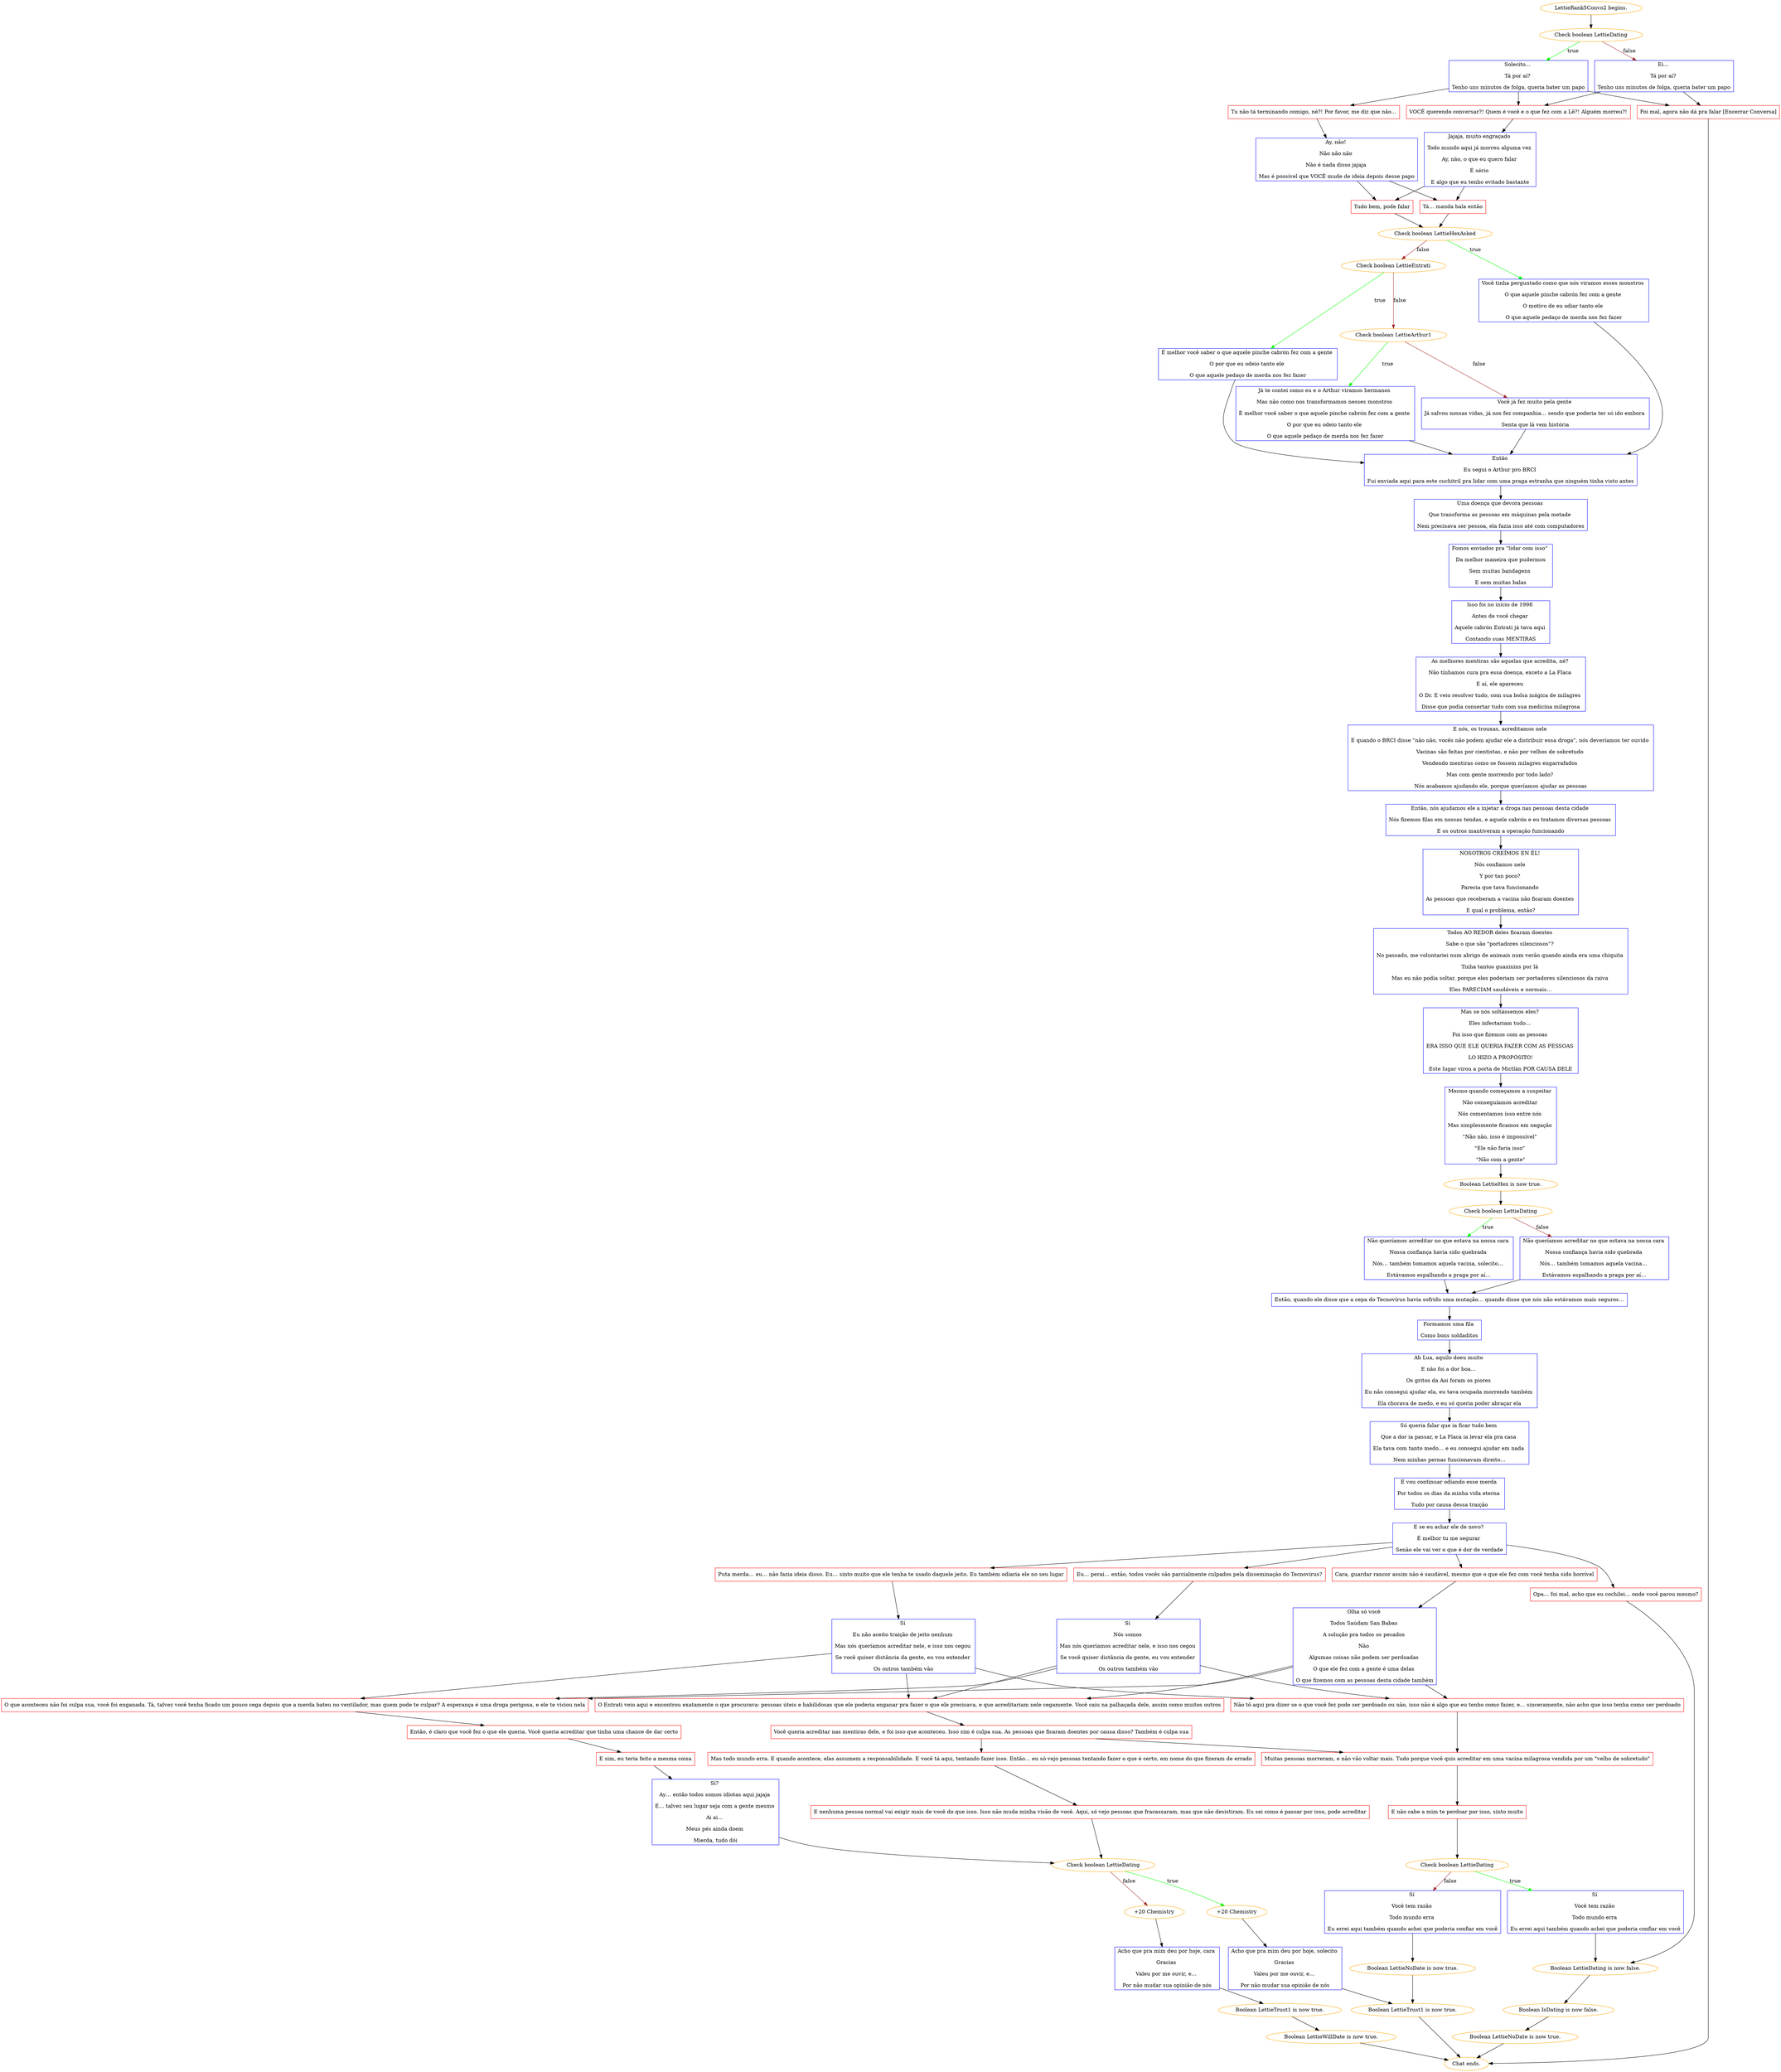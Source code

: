 digraph {
	"LettieRank5Convo2 begins." [color=orange];
		"LettieRank5Convo2 begins." -> j3526029970;
	j3526029970 [label="Check boolean LettieDating",color=orange];
		j3526029970 -> j2796728750 [label=true,color=green];
		j3526029970 -> j2171147880 [label=false,color=brown];
	j2796728750 [label="Solecito… 
Tá por aí? 
Tenho uns minutos de folga, queria bater um papo",shape=box,color=blue];
		j2796728750 -> j1437448620;
		j2796728750 -> j1969474932;
		j2796728750 -> j269513434;
	j2171147880 [label="Ei… 
Tá por aí? 
Tenho uns minutos de folga, queria bater um papo",shape=box,color=blue];
		j2171147880 -> j1969474932;
		j2171147880 -> j269513434;
	j1437448620 [label="Tu não tá terminando comigo, né?! Por favor, me diz que não…",shape=box,color=red];
		j1437448620 -> j2508443653;
	j1969474932 [label="VOCÊ querendo conversar?! Quem é você e o que fez com a Lê?! Alguém morreu?!",shape=box,color=red];
		j1969474932 -> j1906768807;
	j269513434 [label="Foi mal, agora não dá pra falar [Encerrar Conversa]",shape=box,color=red];
		j269513434 -> "Chat ends.";
	j2508443653 [label="Ay, não! 
Não não não 
Não é nada disso jajaja 
Mas é possível que VOCÊ mude de ideia depois desse papo",shape=box,color=blue];
		j2508443653 -> j3171029576;
		j2508443653 -> j636628630;
	j1906768807 [label="Jajaja, muito engraçado 
Todo mundo aqui já morreu alguma vez 
Ay, não, o que eu quero falar 
É sério 
E algo que eu tenho evitado bastante",shape=box,color=blue];
		j1906768807 -> j636628630;
		j1906768807 -> j3171029576;
	"Chat ends." [color=orange];
	j3171029576 [label="Tá… manda bala então",shape=box,color=red];
		j3171029576 -> j2818670173;
	j636628630 [label="Tudo bem, pode falar",shape=box,color=red];
		j636628630 -> j2818670173;
	j2818670173 [label="Check boolean LettieHexAsked",color=orange];
		j2818670173 -> j3459022853 [label=true,color=green];
		j2818670173 -> j3172424732 [label=false,color=brown];
	j3459022853 [label="Você tinha perguntado como que nós viramos esses monstros 
O que aquele pinche cabrón fez com a gente 
O motivo de eu odiar tanto ele 
O que aquele pedaço de merda nos fez fazer",shape=box,color=blue];
		j3459022853 -> j4036717455;
	j3172424732 [label="Check boolean LettieEntrati",color=orange];
		j3172424732 -> j2054738197 [label=true,color=green];
		j3172424732 -> j3038561522 [label=false,color=brown];
	j4036717455 [label="Então 
Eu segui o Arthur pro BRCI 
Fui enviada aqui para este cuchitril pra lidar com uma praga estranha que ninguém tinha visto antes",shape=box,color=blue];
		j4036717455 -> j2116961330;
	j2054738197 [label="É melhor você saber o que aquele pinche cabrón fez com a gente 
O por que eu odeio tanto ele 
O que aquele pedaço de merda nos fez fazer",shape=box,color=blue];
		j2054738197 -> j4036717455;
	j3038561522 [label="Check boolean LettieArthur1",color=orange];
		j3038561522 -> j35408445 [label=true,color=green];
		j3038561522 -> j3466932435 [label=false,color=brown];
	j2116961330 [label="Uma doença que devora pessoas 
Que transforma as pessoas em máquinas pela metade 
Nem precisava ser pessoa, ela fazia isso até com computadores",shape=box,color=blue];
		j2116961330 -> j652662814;
	j35408445 [label="Já te contei como eu e o Arthur viramos hermanos 
Mas não como nos transformamos nesses monstros 
É melhor você saber o que aquele pinche cabrón fez com a gente 
O por que eu odeio tanto ele 
O que aquele pedaço de merda nos fez fazer",shape=box,color=blue];
		j35408445 -> j4036717455;
	j3466932435 [label="Você já fez muito pela gente 
Já salvou nossas vidas, já nos fez companhia… sendo que poderia ter só ido embora 
Senta que lá vem história",shape=box,color=blue];
		j3466932435 -> j4036717455;
	j652662814 [label="Fomos enviados pra \"lidar com isso\" 
Da melhor maneira que pudermos
Sem muitas bandagens 
E sem muitas balas",shape=box,color=blue];
		j652662814 -> j3523700062;
	j3523700062 [label="Isso foi no início de 1998 
Antes de você chegar 
Aquele cabrón Entrati já tava aqui 
Contando suas MENTIRAS",shape=box,color=blue];
		j3523700062 -> j2439780644;
	j2439780644 [label="As melhores mentiras são aquelas que acredita, né? 
Não tínhamos cura pra essa doença, exceto a La Flaca 
E aí, ele apareceu 
O Dr. E veio resolver tudo, com sua bolsa mágica de milagres 
Disse que podia consertar tudo com sua medicina milagrosa",shape=box,color=blue];
		j2439780644 -> j3787391606;
	j3787391606 [label="E nós, os trouxas, acreditamos nele 
E quando o BRCI disse \"não não, vocês não podem ajudar ele a distribuir essa droga\", nós deveríamos ter ouvido 
Vacinas são feitas por cientistas, e não por velhos de sobretudo 
Vendendo mentiras como se fossem milagres engarrafados 
Mas com gente morrendo por todo lado? 
Nós acabamos ajudando ele, porque queríamos ajudar as pessoas",shape=box,color=blue];
		j3787391606 -> j941453706;
	j941453706 [label="Então, nós ajudamos ele a injetar a droga nas pessoas desta cidade 
Nós fizemos filas em nossas tendas, e aquele cabrón e eu tratamos diversas pessoas 
E os outros mantiveram a operação funcionando",shape=box,color=blue];
		j941453706 -> j1783488078;
	j1783488078 [label="NOSOTROS CREÍMOS EN ÉL! 
Nós confiamos nele 
Y por tan poco? 
Parecia que tava funcionando 
As pessoas que receberam a vacina não ficaram doentes 
E qual o problema, então?",shape=box,color=blue];
		j1783488078 -> j1223426195;
	j1223426195 [label="Todos AO REDOR deles ficaram doentes 
Sabe o que são \"portadores silenciosos\"? 
No passado, me voluntariei num abrigo de animais num verão quando ainda era uma chiquita 
Tinha tantos guaxinins por lá 
Mas eu não podia soltar, porque eles poderiam ser portadores silenciosos da raiva 
Eles PARECIAM saudáveis e normais…",shape=box,color=blue];
		j1223426195 -> j1262848495;
	j1262848495 [label="Mas se nós soltássemos eles? 
Eles infectariam tudo… 
Foi isso que fizemos com as pessoas 
ERA ISSO QUE ELE QUERIA FAZER COM AS PESSOAS 
LO HIZO A PROPÓSITO!
Este lugar virou a porta de Mictlán POR CAUSA DELE",shape=box,color=blue];
		j1262848495 -> j725978000;
	j725978000 [label="Mesmo quando começamos a suspeitar 
Não conseguíamos acreditar 
Nós comentamos isso entre nós 
Mas simplesmente ficamos em negação 
\"Não não, isso é impossível\" 
\"Ele não faria isso\" 
\"Não com a gente\"",shape=box,color=blue];
		j725978000 -> j1382766468;
	j1382766468 [label="Boolean LettieHex is now true.",color=orange];
		j1382766468 -> j86733959;
	j86733959 [label="Check boolean LettieDating",color=orange];
		j86733959 -> j1598939623 [label=true,color=green];
		j86733959 -> j2722494254 [label=false,color=brown];
	j1598939623 [label="Não queríamos acreditar no que estava na nossa cara 
Nossa confiança havia sido quebrada 
Nós… também tomamos aquela vacina, solecito… 
Estávamos espalhando a praga por aí…",shape=box,color=blue];
		j1598939623 -> j2639130787;
	j2722494254 [label="Não queríamos acreditar no que estava na nossa cara 
Nossa confiança havia sido quebrada 
Nós… também tomamos aquela vacina… 
Estávamos espalhando a praga por aí…",shape=box,color=blue];
		j2722494254 -> j2639130787;
	j2639130787 [label="Então, quando ele disse que a cepa do Tecnovírus havia sofrido uma mutação… quando disse que nós não estávamos mais seguros…",shape=box,color=blue];
		j2639130787 -> j4116520730;
	j4116520730 [label="Formamos uma fila 
Como bons soldaditos",shape=box,color=blue];
		j4116520730 -> j615699769;
	j615699769 [label="Ah Lua, aquilo doeu muito 
E não foi a dor boa… 
Os gritos da Aoi foram os piores 
Eu não consegui ajudar ela, eu tava ocupada morrendo também 
Ela chorava de medo, e eu só queria poder abraçar ela",shape=box,color=blue];
		j615699769 -> j2160115209;
	j2160115209 [label="Só queria falar que ia ficar tudo bem 
Que a dor ia passar, e La Flaca ia levar ela pra casa 
Ela tava com tanto medo… e eu consegui ajudar em nada 
Nem minhas pernas funcionavam direito…",shape=box,color=blue];
		j2160115209 -> j393928001;
	j393928001 [label="E vou continuar odiando esse merda 
Por todos os dias da minha vida eterna 
Tudo por causa dessa traição",shape=box,color=blue];
		j393928001 -> j1486226254;
	j1486226254 [label="E se eu achar ele de novo? 
É melhor tu me segurar 
Senão ele vai ver o que é dor de verdade",shape=box,color=blue];
		j1486226254 -> j3842658063;
		j1486226254 -> j3576092854;
		j1486226254 -> j379120695;
		j1486226254 -> j4226776617;
	j3842658063 [label="Cara, guardar rancor assim não é saudável, mesmo que o que ele fez com você tenha sido horrível",shape=box,color=red];
		j3842658063 -> j2685762067;
	j3576092854 [label="Puta merda… eu… não fazia ideia disso. Eu… sinto muito que ele tenha te usado daquele jeito. Eu também odiaria ele no seu lugar",shape=box,color=red];
		j3576092854 -> j3141865103;
	j379120695 [label="Eu… peraí… então, todos vocês são parcialmente culpados pela disseminação do Tecnovírus?",shape=box,color=red];
		j379120695 -> j4282996212;
	j4226776617 [label="Opa… foi mal, acho que eu cochilei… onde você parou mesmo?",shape=box,color=red];
		j4226776617 -> j2548450594;
	j2685762067 [label="Olha só você 
Todos Saúdam San Babas 
A solução pra todos os pecados 
Não 
Algumas coisas não podem ser perdoadas 
O que ele fez com a gente é uma delas 
O que fizemos com as pessoas desta cidade também",shape=box,color=blue];
		j2685762067 -> j1040120842;
		j2685762067 -> j1783300322;
		j2685762067 -> j3448365426;
	j3141865103 [label="Sí 
Eu não aceito traição de jeito nenhum 
Mas nós queríamos acreditar nele, e isso nos cegou 
Se você quiser distância da gente, eu vou entender 
Os outros também vão",shape=box,color=blue];
		j3141865103 -> j1040120842;
		j3141865103 -> j1783300322;
		j3141865103 -> j3448365426;
	j4282996212 [label="Sí 
Nós somos 
Mas nós queríamos acreditar nele, e isso nos cegou 
Se você quiser distância da gente, eu vou entender 
Os outros também vão",shape=box,color=blue];
		j4282996212 -> j1040120842;
		j4282996212 -> j1783300322;
		j4282996212 -> j3448365426;
	j2548450594 [label="Boolean LettieDating is now false.",color=orange];
		j2548450594 -> j4086907321;
	j1040120842 [label="Não tô aqui pra dizer se o que você fez pode ser perdoado ou não, isso não é algo que eu tenho como fazer, e… sinceramente, não acho que isso tenha como ser perdoado",shape=box,color=red];
		j1040120842 -> j1948787302;
	j1783300322 [label="O Entrati veio aqui e encontrou exatamente o que procurava: pessoas úteis e habilidosas que ele poderia enganar pra fazer o que ele precisava, e que acreditariam nele cegamente. Você caiu na palhaçada dele, assim como muitos outros",shape=box,color=red];
		j1783300322 -> j4266389736;
	j3448365426 [label="O que aconteceu não foi culpa sua, você foi enganada. Tá, talvez você tenha ficado um pouco cega depois que a merda bateu no ventilador, mas quem pode te culpar? A esperança é uma droga perigosa, e ele te viciou nela",shape=box,color=red];
		j3448365426 -> j2875157520;
	j4086907321 [label="Boolean IsDating is now false.",color=orange];
		j4086907321 -> j2703113057;
	j1948787302 [label="Muitas pessoas morreram, e não vão voltar mais. Tudo porque você quis acreditar em uma vacina milagrosa vendida por um \"velho de sobretudo\"",shape=box,color=red];
		j1948787302 -> j589850593;
	j4266389736 [label="Você queria acreditar nas mentiras dele, e foi isso que aconteceu. Isso sim é culpa sua. As pessoas que ficaram doentes por causa disso? Também é culpa sua",shape=box,color=red];
		j4266389736 -> j1948787302;
		j4266389736 -> j1416736513;
	j2875157520 [label="Então, é claro que você fez o que ele queria. Você queria acreditar que tinha uma chance de dar certo",shape=box,color=red];
		j2875157520 -> j227218191;
	j2703113057 [label="Boolean LettieNoDate is now true.",color=orange];
		j2703113057 -> "Chat ends.";
	j589850593 [label="E não cabe a mim te perdoar por isso, sinto muito",shape=box,color=red];
		j589850593 -> j44039935;
	j1416736513 [label="Mas todo mundo erra. E quando acontece, elas assumem a responsabilidade. E você tá aqui, tentando fazer isso. Então… eu só vejo pessoas tentando fazer o que é certo, em nome do que fizeram de errado",shape=box,color=red];
		j1416736513 -> j1739684396;
	j227218191 [label="E sim, eu teria feito a mesma coisa",shape=box,color=red];
		j227218191 -> j276706380;
	j44039935 [label="Check boolean LettieDating",color=orange];
		j44039935 -> j3791017079 [label=true,color=green];
		j44039935 -> j1422994731 [label=false,color=brown];
	j1739684396 [label="E nenhuma pessoa normal vai exigir mais de você do que isso. Isso não muda minha visão de você. Aqui, só vejo pessoas que fracassaram, mas que não desistiram. Eu sei como é passar por isso, pode acreditar",shape=box,color=red];
		j1739684396 -> j1927512488;
	j276706380 [label="Sí? 
Ay… então todos somos idiotas aqui jajaja 
É… talvez seu lugar seja com a gente mesmo 
Ai ai… 
Meus pés ainda doem 
Mierda, tudo dói",shape=box,color=blue];
		j276706380 -> j1927512488;
	j3791017079 [label="Sí 
Você tem razão 
Todo mundo erra 
Eu errei aqui também quando achei que poderia confiar em você",shape=box,color=blue];
		j3791017079 -> j2548450594;
	j1422994731 [label="Sí 
Você tem razão 
Todo mundo erra 
Eu errei aqui também quando achei que poderia confiar em você",shape=box,color=blue];
		j1422994731 -> j193369797;
	j1927512488 [label="Check boolean LettieDating",color=orange];
		j1927512488 -> j3262801141 [label=true,color=green];
		j1927512488 -> j2992238878 [label=false,color=brown];
	j193369797 [label="Boolean LettieNoDate is now true.",color=orange];
		j193369797 -> j2643525984;
	j3262801141 [label="+20 Chemistry",color=orange];
		j3262801141 -> j3368523068;
	j2992238878 [label="+20 Chemistry",color=orange];
		j2992238878 -> j2356461598;
	j2643525984 [label="Boolean LettieTrust1 is now true.",color=orange];
		j2643525984 -> "Chat ends.";
	j3368523068 [label="Acho que pra mim deu por hoje, solecito 
Gracias 
Valeu por me ouvir, e… 
Por não mudar sua opinião de nós",shape=box,color=blue];
		j3368523068 -> j2643525984;
	j2356461598 [label="Acho que pra mim deu por hoje, cara 
Gracias 
Valeu por me ouvir, e… 
Por não mudar sua opinião de nós",shape=box,color=blue];
		j2356461598 -> j4291310321;
	j4291310321 [label="Boolean LettieTrust1 is now true.",color=orange];
		j4291310321 -> j2129367046;
	j2129367046 [label="Boolean LettieWillDate is now true.",color=orange];
		j2129367046 -> "Chat ends.";
}